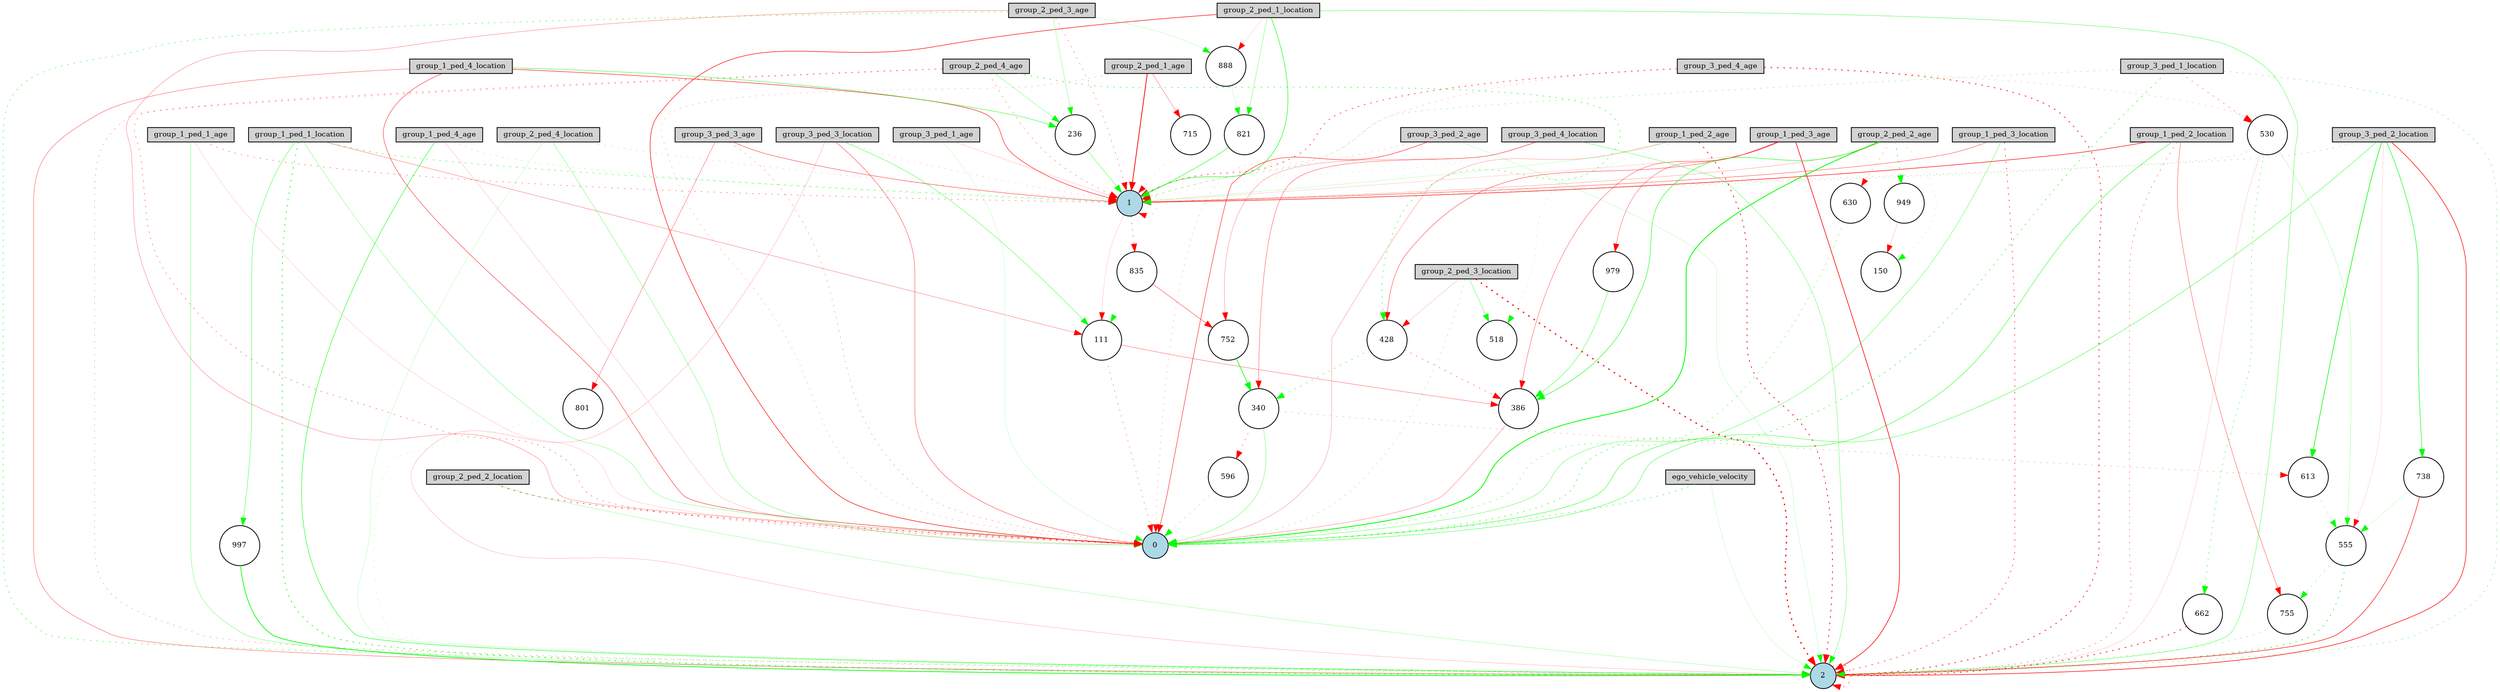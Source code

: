 digraph {
	node [fontsize=9 height=0.2 shape=circle width=0.2]
	group_1_ped_1_location [fillcolor=lightgray shape=box style=filled]
	group_1_ped_1_age [fillcolor=lightgray shape=box style=filled]
	group_1_ped_2_location [fillcolor=lightgray shape=box style=filled]
	group_1_ped_2_age [fillcolor=lightgray shape=box style=filled]
	group_1_ped_3_location [fillcolor=lightgray shape=box style=filled]
	group_1_ped_3_age [fillcolor=lightgray shape=box style=filled]
	group_1_ped_4_location [fillcolor=lightgray shape=box style=filled]
	group_1_ped_4_age [fillcolor=lightgray shape=box style=filled]
	group_2_ped_1_location [fillcolor=lightgray shape=box style=filled]
	group_2_ped_1_age [fillcolor=lightgray shape=box style=filled]
	group_2_ped_2_location [fillcolor=lightgray shape=box style=filled]
	group_2_ped_2_age [fillcolor=lightgray shape=box style=filled]
	group_2_ped_3_location [fillcolor=lightgray shape=box style=filled]
	group_2_ped_3_age [fillcolor=lightgray shape=box style=filled]
	group_2_ped_4_location [fillcolor=lightgray shape=box style=filled]
	group_2_ped_4_age [fillcolor=lightgray shape=box style=filled]
	group_3_ped_1_location [fillcolor=lightgray shape=box style=filled]
	group_3_ped_1_age [fillcolor=lightgray shape=box style=filled]
	group_3_ped_2_location [fillcolor=lightgray shape=box style=filled]
	group_3_ped_2_age [fillcolor=lightgray shape=box style=filled]
	group_3_ped_3_location [fillcolor=lightgray shape=box style=filled]
	group_3_ped_3_age [fillcolor=lightgray shape=box style=filled]
	group_3_ped_4_location [fillcolor=lightgray shape=box style=filled]
	group_3_ped_4_age [fillcolor=lightgray shape=box style=filled]
	ego_vehicle_velocity [fillcolor=lightgray shape=box style=filled]
	0 [fillcolor=lightblue style=filled]
	1 [fillcolor=lightblue style=filled]
	2 [fillcolor=lightblue style=filled]
	386 [fillcolor=white style=filled]
	518 [fillcolor=white style=filled]
	530 [fillcolor=white style=filled]
	150 [fillcolor=white style=filled]
	662 [fillcolor=white style=filled]
	801 [fillcolor=white style=filled]
	555 [fillcolor=white style=filled]
	428 [fillcolor=white style=filled]
	821 [fillcolor=white style=filled]
	949 [fillcolor=white style=filled]
	835 [fillcolor=white style=filled]
	715 [fillcolor=white style=filled]
	979 [fillcolor=white style=filled]
	340 [fillcolor=white style=filled]
	596 [fillcolor=white style=filled]
	738 [fillcolor=white style=filled]
	613 [fillcolor=white style=filled]
	997 [fillcolor=white style=filled]
	236 [fillcolor=white style=filled]
	111 [fillcolor=white style=filled]
	752 [fillcolor=white style=filled]
	755 [fillcolor=white style=filled]
	630 [fillcolor=white style=filled]
	888 [fillcolor=white style=filled]
	group_1_ped_1_location -> 0 [color=green penwidth=0.25841252276047194 style=solid]
	group_1_ped_1_location -> 1 [color=green penwidth=0.5377143877482184 style=dotted]
	group_1_ped_1_location -> 2 [color=green penwidth=0.7912597558388962 style=dotted]
	group_1_ped_1_age -> 0 [color=red penwidth=0.11469262659612729 style=solid]
	group_1_ped_1_age -> 1 [color=red penwidth=0.3573003842671527 style=dotted]
	group_1_ped_1_age -> 2 [color=green penwidth=0.28547659984461116 style=solid]
	group_1_ped_2_location -> 0 [color=green penwidth=0.46078572499874815 style=solid]
	group_1_ped_2_location -> 1 [color=red penwidth=0.6405491390953267 style=solid]
	group_1_ped_2_location -> 2 [color=red penwidth=0.38793409789344035 style=dotted]
	group_1_ped_2_age -> 0 [color=red penwidth=0.21392385579388545 style=solid]
	group_1_ped_2_age -> 1 [color=green penwidth=0.14740774752937816 style=solid]
	group_1_ped_2_age -> 2 [color=red penwidth=0.8969037967114667 style=dotted]
	group_1_ped_3_location -> 0 [color=green penwidth=0.32920738705214947 style=solid]
	group_1_ped_3_location -> 1 [color=red penwidth=0.3707775763847275 style=solid]
	group_1_ped_3_location -> 2 [color=red penwidth=0.5783947721423043 style=dotted]
	group_1_ped_3_age -> 1 [color=red penwidth=0.11707513608706387 style=solid]
	group_1_ped_3_age -> 2 [color=red penwidth=0.7690946570443247 style=solid]
	group_1_ped_4_location -> 0 [color=red penwidth=0.46069112146364544 style=solid]
	group_1_ped_4_location -> 1 [color=red penwidth=0.5424747909595875 style=solid]
	group_1_ped_4_location -> 2 [color=red penwidth=0.3349587389357092 style=solid]
	group_1_ped_4_age -> 0 [color=red penwidth=0.13436368529476372 style=solid]
	group_1_ped_4_age -> 1 [color=green penwidth=0.23926310710209325 style=dotted]
	group_1_ped_4_age -> 2 [color=green penwidth=0.5331269165784386 style=solid]
	group_2_ped_1_location -> 0 [color=red penwidth=0.6411758990552309 style=solid]
	group_2_ped_1_location -> 1 [color=green penwidth=0.5952446116540544 style=solid]
	group_2_ped_1_location -> 2 [color=green penwidth=0.3600776402733479 style=solid]
	group_2_ped_1_age -> 0 [color=red penwidth=0.19656284485511824 style=dotted]
	group_2_ped_1_age -> 1 [color=red penwidth=0.9327388201895465 style=solid]
	group_2_ped_2_location -> 0 [color=red penwidth=0.663913635786562 style=dotted]
	group_2_ped_2_location -> 2 [color=green penwidth=0.20563091226033237 style=solid]
	group_2_ped_2_age -> 0 [color=green penwidth=1.000932121810309 style=solid]
	group_2_ped_2_age -> 1 [color=red penwidth=0.1979894312261948 style=solid]
	group_2_ped_3_location -> 0 [color=green penwidth=0.2925141868740685 style=dotted]
	group_2_ped_3_location -> 2 [color=red penwidth=1.476124425691875 style=dotted]
	group_2_ped_3_age -> 0 [color=red penwidth=0.2589480215623966 style=solid]
	group_2_ped_3_age -> 1 [color=red penwidth=0.33248825280347233 style=dotted]
	group_2_ped_3_age -> 2 [color=green penwidth=0.502177718317271 style=dotted]
	group_2_ped_4_location -> 0 [color=green penwidth=0.2869115390997116 style=solid]
	group_2_ped_4_location -> 1 [color=red penwidth=0.14996754886799202 style=dotted]
	group_2_ped_4_location -> 2 [color=green penwidth=0.14265072533884984 style=solid]
	group_2_ped_4_age -> 0 [color=red penwidth=0.38302516201323833 style=dotted]
	group_2_ped_4_age -> 1 [color=red penwidth=0.3150986520735065 style=dotted]
	group_2_ped_4_age -> 2 [color=red penwidth=0.25721005566446176 style=dotted]
	group_3_ped_1_location -> 0 [color=green penwidth=0.5838931219024959 style=dotted]
	group_3_ped_1_location -> 1 [color=green penwidth=0.3444507294242668 style=dotted]
	group_3_ped_1_location -> 2 [color=green penwidth=0.3901990209481505 style=dotted]
	group_3_ped_1_age -> 0 [color=green penwidth=0.12770065451359486 style=solid]
	group_3_ped_1_age -> 1 [color=red penwidth=0.1295338248134236 style=solid]
	group_3_ped_2_location -> 0 [color=green penwidth=0.39219324023226654 style=solid]
	group_3_ped_2_location -> 1 [color=red penwidth=0.19177370993884324 style=dotted]
	group_3_ped_2_location -> 2 [color=red penwidth=0.6950543817969738 style=solid]
	group_3_ped_2_age -> 0 [color=red penwidth=0.5127081834029373 style=solid]
	group_3_ped_2_age -> 1 [color=red penwidth=0.17417169059046578 style=dotted]
	group_3_ped_2_age -> 2 [color=green penwidth=0.14591026347615654 style=solid]
	group_3_ped_3_location -> 0 [color=red penwidth=0.3854600404977596 style=solid]
	group_3_ped_3_location -> 1 [color=red penwidth=0.14923668886362568 style=dotted]
	group_3_ped_3_location -> 2 [color=red penwidth=0.16327494695353556 style=solid]
	group_3_ped_3_age -> 0 [color=red penwidth=0.2637628332954128 style=dotted]
	group_3_ped_3_age -> 1 [color=red penwidth=0.41273187008254697 style=solid]
	group_3_ped_4_location -> 0 [color=green penwidth=0.1000000266193149 style=dotted]
	group_3_ped_4_location -> 1 [color=red penwidth=0.10215372163979979 style=dotted]
	group_3_ped_4_location -> 2 [color=green penwidth=0.32266818977772693 style=solid]
	group_3_ped_4_age -> 0 [color=red penwidth=0.1835604061999585 style=dotted]
	group_3_ped_4_age -> 1 [color=red penwidth=0.618063808946046 style=dotted]
	group_3_ped_4_age -> 2 [color=red penwidth=0.8389915016846242 style=dotted]
	ego_vehicle_velocity -> 0 [color=green penwidth=0.5448718639600669 style=dotted]
	ego_vehicle_velocity -> 2 [color=green penwidth=0.13528117705690257 style=solid]
	1 -> 1 [color=red penwidth=0.20445239025223 style=dotted]
	2 -> 2 [color=red penwidth=0.548343111921638 style=dotted]
	111 -> 0 [color=red penwidth=0.32758678869181657 style=dotted]
	group_2_ped_2_age -> 150 [color=green penwidth=0.20594251152807913 style=dotted]
	group_3_ped_3_location -> 111 [color=green penwidth=0.3650559436015539 style=solid]
	group_2_ped_3_age -> 236 [color=green penwidth=0.24318076870946595 style=solid]
	236 -> 1 [color=green penwidth=0.35750223694528416 style=solid]
	1 -> 111 [color=red penwidth=0.11874513158325053 style=solid]
	group_3_ped_4_location -> 340 [color=red penwidth=0.3480207066916967 style=solid]
	340 -> 0 [color=green penwidth=0.312421796485052 style=solid]
	group_2_ped_4_age -> 236 [color=green penwidth=0.25800092707554956 style=solid]
	group_1_ped_3_age -> 386 [color=red penwidth=0.3412513016655646 style=solid]
	386 -> 0 [color=red penwidth=0.2584346981192741 style=solid]
	group_1_ped_3_age -> 428 [color=red penwidth=0.3938151289956081 style=solid]
	428 -> 386 [color=red penwidth=0.39619901283289927 style=dotted]
	428 -> 340 [color=green penwidth=0.46605080559123924 style=dotted]
	group_2_ped_2_age -> 386 [color=green penwidth=0.5425153929249347 style=solid]
	group_2_ped_3_location -> 518 [color=green penwidth=0.3539477174137906 style=solid]
	group_1_ped_4_location -> 236 [color=green penwidth=0.44096497676536905 style=solid]
	group_3_ped_4_age -> 530 [color=red penwidth=0.17092595396288957 style=dotted]
	530 -> 2 [color=red penwidth=0.11821296528770833 style=solid]
	group_3_ped_2_location -> 555 [color=red penwidth=0.10953312324842385 style=solid]
	555 -> 2 [color=green penwidth=0.6928024164361083 style=dotted]
	530 -> 555 [color=green penwidth=0.1937671578794367 style=solid]
	group_1_ped_2_age -> 518 [color=green penwidth=0.20268283634936782 style=dotted]
	340 -> 596 [color=red penwidth=0.3763753540748326 style=dotted]
	596 -> 0 [color=green penwidth=0.3099382400772658 style=dotted]
	group_2_ped_4_age -> 428 [color=green penwidth=0.5580359611133365 style=dotted]
	group_3_ped_2_location -> 613 [color=green penwidth=0.7672024082403001 style=solid]
	613 -> 555 [color=green penwidth=0.32052076904694315 style=dotted]
	group_2_ped_2_age -> 630 [color=red penwidth=0.22653455825142207 style=dotted]
	630 -> 0 [color=green penwidth=0.4099213585580126 style=dotted]
	group_1_ped_1_location -> 111 [color=red penwidth=0.27521207890563804 style=solid]
	530 -> 662 [color=green penwidth=0.48638341379508443 style=dotted]
	662 -> 2 [color=red penwidth=0.8606959851693409 style=dotted]
	111 -> 386 [color=red penwidth=0.3083979824643054 style=solid]
	group_2_ped_1_age -> 715 [color=red penwidth=0.2915519660082183 style=solid]
	715 -> 1 [color=red penwidth=0.1021898249654043 style=dotted]
	group_3_ped_2_location -> 738 [color=green penwidth=0.6219477250226156 style=solid]
	738 -> 555 [color=green penwidth=0.12616045733970907 style=solid]
	group_3_ped_4_location -> 752 [color=red penwidth=0.23264594905148747 style=solid]
	752 -> 340 [color=green penwidth=0.7504039219460585 style=solid]
	group_1_ped_2_location -> 755 [color=red penwidth=0.35599974031081383 style=solid]
	755 -> 2 [color=green penwidth=0.33581624201304905 style=dotted]
	555 -> 755 [color=green penwidth=0.3231952988826115 style=dotted]
	738 -> 2 [color=red penwidth=0.6342510694985141 style=solid]
	group_2_ped_3_location -> 428 [color=red penwidth=0.13724423949577702 style=solid]
	group_3_ped_3_age -> 801 [color=red penwidth=0.31741638866342625 style=solid]
	801 -> 2 [color=green penwidth=0.17592900777437587 style=dotted]
	group_3_ped_1_location -> 530 [color=red penwidth=0.3494723653396421 style=dotted]
	group_2_ped_1_location -> 821 [color=green penwidth=0.30285053867354295 style=solid]
	821 -> 1 [color=green penwidth=0.5054582443072817 style=solid]
	1 -> 835 [color=red penwidth=0.3965277689410105 style=dotted]
	835 -> 111 [color=green penwidth=0.14591095934675752 style=dotted]
	340 -> 613 [color=red penwidth=0.21772949103386857 style=dotted]
	group_2_ped_1_location -> 888 [color=red penwidth=0.11014091466975671 style=solid]
	888 -> 821 [color=green penwidth=0.1549143715671663 style=solid]
	835 -> 752 [color=red penwidth=0.38411633758020325 style=solid]
	group_2_ped_2_age -> 949 [color=green penwidth=0.6662057968801955 style=dotted]
	949 -> 150 [color=red penwidth=0.14777357667678442 style=solid]
	530 -> 1 [color=green penwidth=0.27759568611815433 style=dotted]
	group_2_ped_3_age -> 888 [color=green penwidth=0.15146259851720556 style=solid]
	group_1_ped_3_age -> 979 [color=red penwidth=0.32579046479576546 style=solid]
	979 -> 386 [color=green penwidth=0.3820805252416257 style=solid]
	group_1_ped_1_location -> 997 [color=green penwidth=0.38371519366919304 style=solid]
	997 -> 2 [color=green penwidth=0.8670284688718686 style=solid]
}
